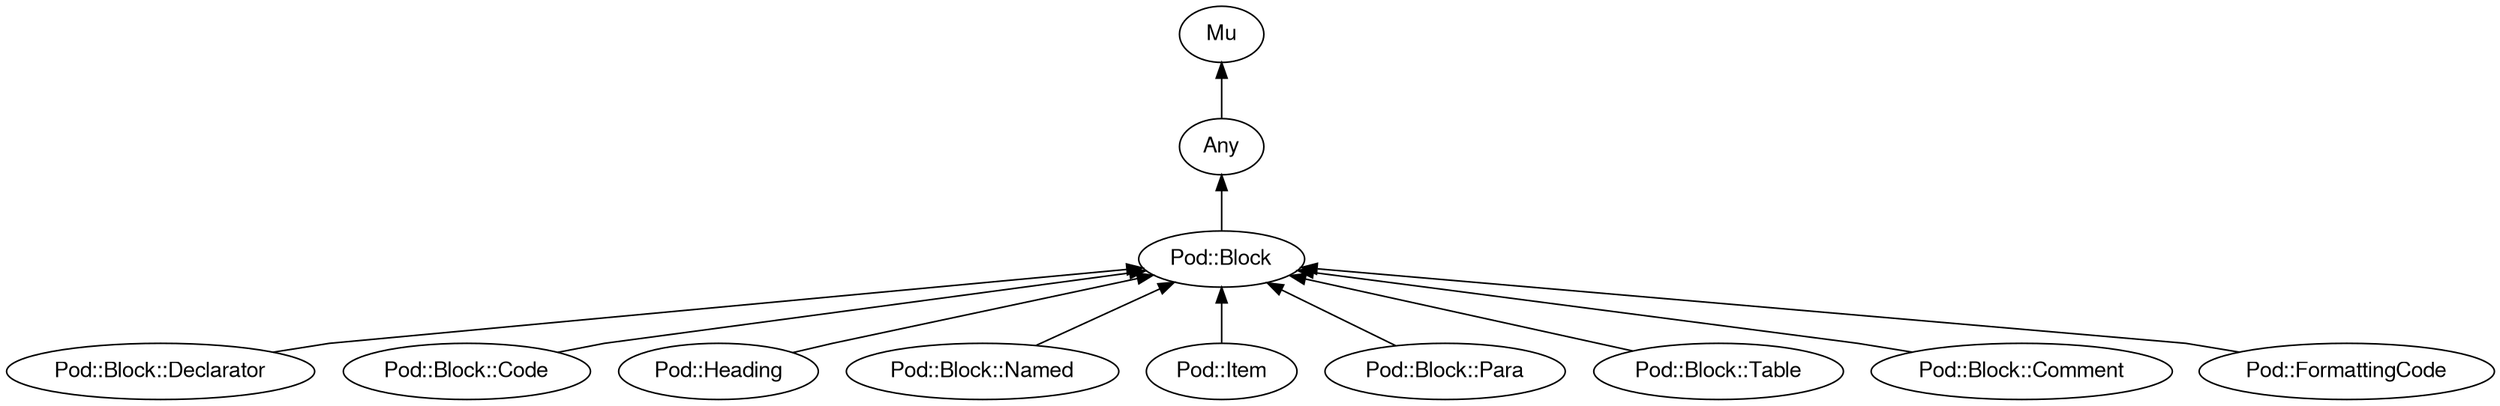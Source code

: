 digraph "perl6-type-graph" {
    rankdir=BT;
    splines=polyline;
    overlap=false; 
    // Types
    "Pod::Block" [color="#000000", fontcolor="#000000", href="/type/Pod::Block", fontname="FreeSans"];
    "Mu" [color="#000000", fontcolor="#000000", href="/type/Mu", fontname="FreeSans"];
    "Any" [color="#000000", fontcolor="#000000", href="/type/Any", fontname="FreeSans"];
    "Pod::Block::Declarator" [color="#000000", fontcolor="#000000", href="/type/Pod::Block::Declarator", fontname="FreeSans"];
    "Pod::Block::Code" [color="#000000", fontcolor="#000000", href="/type/Pod::Block::Code", fontname="FreeSans"];
    "Pod::Heading" [color="#000000", fontcolor="#000000", href="/type/Pod::Heading", fontname="FreeSans"];
    "Pod::Block::Named" [color="#000000", fontcolor="#000000", href="/type/Pod::Block::Named", fontname="FreeSans"];
    "Pod::Item" [color="#000000", fontcolor="#000000", href="/type/Pod::Item", fontname="FreeSans"];
    "Pod::Block::Para" [color="#000000", fontcolor="#000000", href="/type/Pod::Block::Para", fontname="FreeSans"];
    "Pod::Block::Table" [color="#000000", fontcolor="#000000", href="/type/Pod::Block::Table", fontname="FreeSans"];
    "Pod::Block::Comment" [color="#000000", fontcolor="#000000", href="/type/Pod::Block::Comment", fontname="FreeSans"];
    "Pod::FormattingCode" [color="#000000", fontcolor="#000000", href="/type/Pod::FormattingCode", fontname="FreeSans"];

    // Superclasses
    "Pod::Block" -> "Any" [color="#000000"];
    "Any" -> "Mu" [color="#000000"];
    "Pod::Block::Declarator" -> "Pod::Block" [color="#000000"];
    "Pod::Block::Code" -> "Pod::Block" [color="#000000"];
    "Pod::Heading" -> "Pod::Block" [color="#000000"];
    "Pod::Block::Named" -> "Pod::Block" [color="#000000"];
    "Pod::Item" -> "Pod::Block" [color="#000000"];
    "Pod::Block::Para" -> "Pod::Block" [color="#000000"];
    "Pod::Block::Table" -> "Pod::Block" [color="#000000"];
    "Pod::Block::Comment" -> "Pod::Block" [color="#000000"];
    "Pod::FormattingCode" -> "Pod::Block" [color="#000000"];

    // Roles
}

